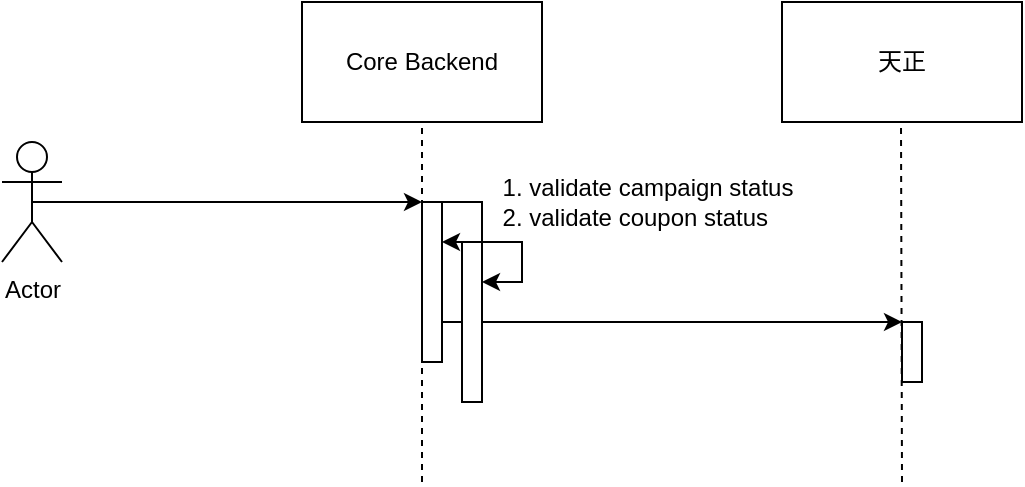 <mxfile version="21.3.2" type="github">
  <diagram name="第 1 页" id="ifrk6PKnYQxSWK7HMioD">
    <mxGraphModel dx="676" dy="455" grid="1" gridSize="10" guides="1" tooltips="1" connect="1" arrows="1" fold="1" page="1" pageScale="1" pageWidth="827" pageHeight="1169" math="0" shadow="0">
      <root>
        <mxCell id="0" />
        <mxCell id="1" parent="0" />
        <mxCell id="cd5GM1Ut8fGV4c2g-e-l-1" value="Actor" style="shape=umlActor;verticalLabelPosition=bottom;verticalAlign=top;html=1;outlineConnect=0;" vertex="1" parent="1">
          <mxGeometry x="130" y="150" width="30" height="60" as="geometry" />
        </mxCell>
        <mxCell id="cd5GM1Ut8fGV4c2g-e-l-2" value="Core Backend" style="rounded=0;whiteSpace=wrap;html=1;" vertex="1" parent="1">
          <mxGeometry x="280" y="80" width="120" height="60" as="geometry" />
        </mxCell>
        <mxCell id="cd5GM1Ut8fGV4c2g-e-l-3" value="天正" style="rounded=0;whiteSpace=wrap;html=1;" vertex="1" parent="1">
          <mxGeometry x="520" y="80" width="120" height="60" as="geometry" />
        </mxCell>
        <mxCell id="cd5GM1Ut8fGV4c2g-e-l-4" value="" style="endArrow=none;dashed=1;html=1;rounded=0;" edge="1" parent="1">
          <mxGeometry width="50" height="50" relative="1" as="geometry">
            <mxPoint x="340" y="320" as="sourcePoint" />
            <mxPoint x="340" y="140" as="targetPoint" />
          </mxGeometry>
        </mxCell>
        <mxCell id="cd5GM1Ut8fGV4c2g-e-l-5" value="" style="endArrow=none;dashed=1;html=1;rounded=0;" edge="1" parent="1">
          <mxGeometry width="50" height="50" relative="1" as="geometry">
            <mxPoint x="580" y="320" as="sourcePoint" />
            <mxPoint x="579.5" y="140" as="targetPoint" />
          </mxGeometry>
        </mxCell>
        <mxCell id="cd5GM1Ut8fGV4c2g-e-l-6" value="" style="endArrow=classic;html=1;rounded=0;exitX=0.5;exitY=0.5;exitDx=0;exitDy=0;exitPerimeter=0;" edge="1" parent="1" source="cd5GM1Ut8fGV4c2g-e-l-1">
          <mxGeometry width="50" height="50" relative="1" as="geometry">
            <mxPoint x="220" y="190" as="sourcePoint" />
            <mxPoint x="340" y="180" as="targetPoint" />
          </mxGeometry>
        </mxCell>
        <mxCell id="cd5GM1Ut8fGV4c2g-e-l-7" value="" style="rounded=0;whiteSpace=wrap;html=1;" vertex="1" parent="1">
          <mxGeometry x="340" y="180" width="10" height="80" as="geometry" />
        </mxCell>
        <mxCell id="cd5GM1Ut8fGV4c2g-e-l-10" value="" style="endArrow=classic;html=1;rounded=0;" edge="1" parent="1">
          <mxGeometry width="50" height="50" relative="1" as="geometry">
            <mxPoint x="350" y="180" as="sourcePoint" />
            <mxPoint x="350" y="200" as="targetPoint" />
            <Array as="points">
              <mxPoint x="370" y="180" />
              <mxPoint x="370" y="200" />
            </Array>
          </mxGeometry>
        </mxCell>
        <mxCell id="cd5GM1Ut8fGV4c2g-e-l-11" value="1. validate campaign status&lt;br&gt;&lt;div style=&quot;text-align: left;&quot;&gt;&lt;span style=&quot;background-color: initial;&quot;&gt;2. validate coupon status&lt;/span&gt;&lt;/div&gt;" style="text;html=1;strokeColor=none;fillColor=none;align=center;verticalAlign=middle;whiteSpace=wrap;rounded=0;" vertex="1" parent="1">
          <mxGeometry x="370" y="150" width="166" height="60" as="geometry" />
        </mxCell>
        <mxCell id="cd5GM1Ut8fGV4c2g-e-l-12" value="" style="endArrow=classic;html=1;rounded=0;exitX=0.5;exitY=0.5;exitDx=0;exitDy=0;exitPerimeter=0;" edge="1" parent="1">
          <mxGeometry width="50" height="50" relative="1" as="geometry">
            <mxPoint x="350" y="240" as="sourcePoint" />
            <mxPoint x="580" y="240" as="targetPoint" />
          </mxGeometry>
        </mxCell>
        <mxCell id="cd5GM1Ut8fGV4c2g-e-l-13" value="" style="rounded=0;whiteSpace=wrap;html=1;" vertex="1" parent="1">
          <mxGeometry x="580" y="240" width="10" height="30" as="geometry" />
        </mxCell>
        <mxCell id="cd5GM1Ut8fGV4c2g-e-l-16" value="" style="rounded=0;whiteSpace=wrap;html=1;" vertex="1" parent="1">
          <mxGeometry x="360" y="200" width="10" height="80" as="geometry" />
        </mxCell>
        <mxCell id="cd5GM1Ut8fGV4c2g-e-l-17" value="" style="endArrow=classic;html=1;rounded=0;" edge="1" parent="1">
          <mxGeometry width="50" height="50" relative="1" as="geometry">
            <mxPoint x="370" y="200" as="sourcePoint" />
            <mxPoint x="370" y="220" as="targetPoint" />
            <Array as="points">
              <mxPoint x="390" y="200" />
              <mxPoint x="390" y="220" />
            </Array>
          </mxGeometry>
        </mxCell>
      </root>
    </mxGraphModel>
  </diagram>
</mxfile>
